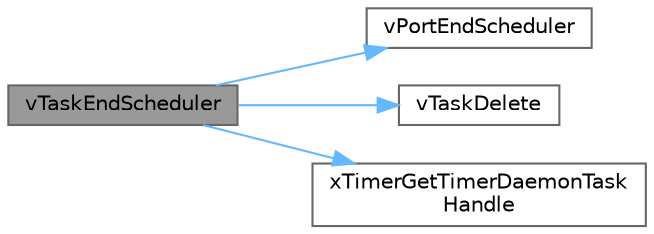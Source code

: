 digraph "vTaskEndScheduler"
{
 // LATEX_PDF_SIZE
  bgcolor="transparent";
  edge [fontname=Helvetica,fontsize=10,labelfontname=Helvetica,labelfontsize=10];
  node [fontname=Helvetica,fontsize=10,shape=box,height=0.2,width=0.4];
  rankdir="LR";
  Node1 [id="Node000001",label="vTaskEndScheduler",height=0.2,width=0.4,color="gray40", fillcolor="grey60", style="filled", fontcolor="black",tooltip=" "];
  Node1 -> Node2 [id="edge4_Node000001_Node000002",color="steelblue1",style="solid",tooltip=" "];
  Node2 [id="Node000002",label="vPortEndScheduler",height=0.2,width=0.4,color="grey40", fillcolor="white", style="filled",URL="$_wiz_c_2_p_i_c18_2port_8c.html#af76f3c0b44c5b5c06fc046a4ee1a6423",tooltip=" "];
  Node1 -> Node3 [id="edge5_Node000001_Node000003",color="steelblue1",style="solid",tooltip=" "];
  Node3 [id="Node000003",label="vTaskDelete",height=0.2,width=0.4,color="grey40", fillcolor="white", style="filled",URL="$task_8h.html#a27ff4ebce26565bef136bda84201ff80",tooltip=" "];
  Node1 -> Node4 [id="edge6_Node000001_Node000004",color="steelblue1",style="solid",tooltip=" "];
  Node4 [id="Node000004",label="xTimerGetTimerDaemonTask\lHandle",height=0.2,width=0.4,color="grey40", fillcolor="white", style="filled",URL="$timers_8h.html#ad2a0d15a1e213493bd898e748d9f7555",tooltip=" "];
}
